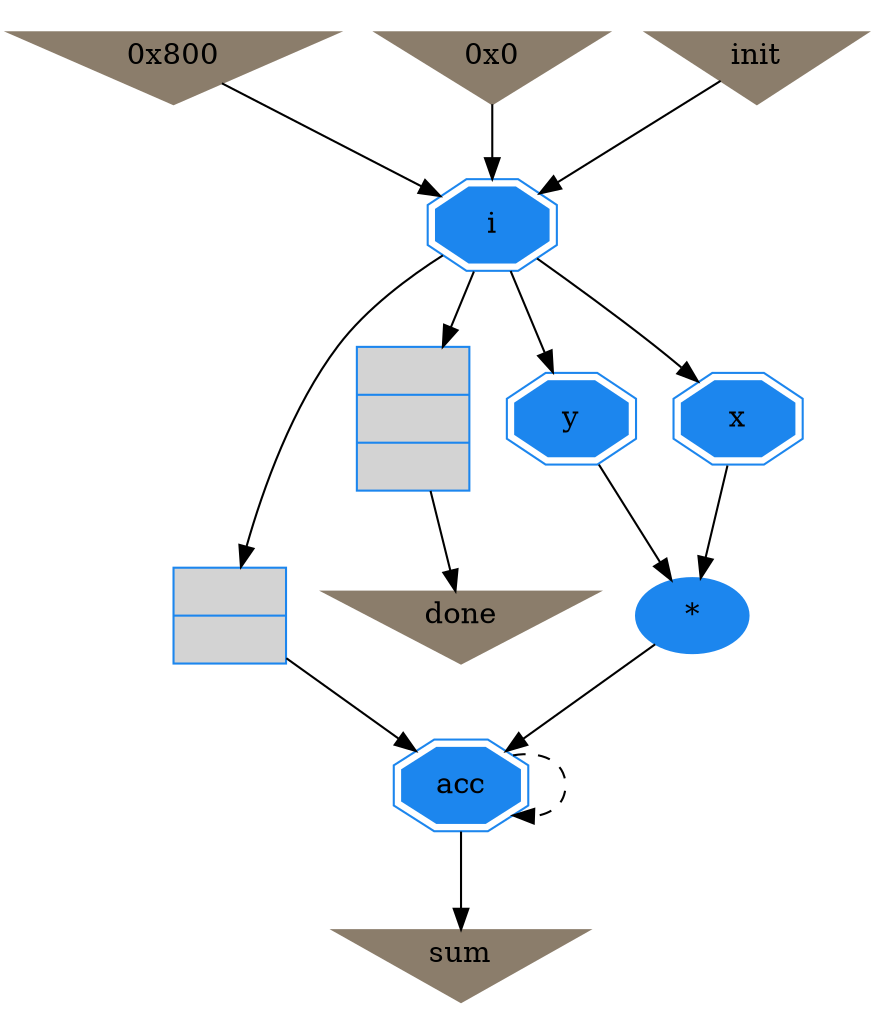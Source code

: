 digraph dotprod {
	// Components (Nodes)
	node [shape=ellipse, style=filled, color=dodgerblue2];
	"c14" [label="{|}" shape=record fillcolor=lightgray  color=dodgerblue2 ];
	"c13" [label="{||}" shape=record fillcolor=lightgray  color=dodgerblue2 ];
	"x_mult_op_s_y" [label="*"  color=dodgerblue2 ];
	"c12" [color=bisque4 shape=invtriangle label="0x800"];
	"c11" [color=bisque4 shape=invtriangle label="0x0"];
	"y" [label="y" shape=doubleoctagon  color=dodgerblue2 ];
	"i" [label="i" shape=doubleoctagon  color=dodgerblue2 ];
	"init" [color=bisque4 shape=invtriangle label="init"];
	"done" [color=bisque4 shape=invtriangle label="done"];
	"acc" [label="acc" shape=doubleoctagon  color=dodgerblue2 ];
	"x" [label="x" shape=doubleoctagon  color=dodgerblue2 ];
	"sum" [color=bisque4 shape=invtriangle label="sum"];

	// Signals (Edges)
	"c11" -> "i"
	"i" -> "c14":input
	"i" -> "c13":input
	"c14" -> "acc"
	"init" -> "i"
	"c13" -> "done"
	"x_mult_op_s_y" -> "acc"
	"acc" -> "sum"
	"y" -> "x_mult_op_s_y"
	"i" -> "y"
	"c12" -> "i"
	"acc" -> "acc" [style=dashed];
	"x" -> "x_mult_op_s_y"
	"i" -> "x"
}